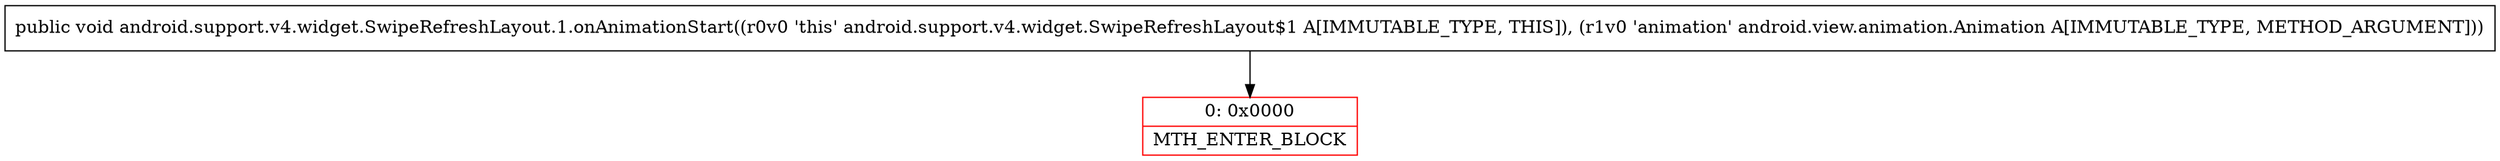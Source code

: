 digraph "CFG forandroid.support.v4.widget.SwipeRefreshLayout.1.onAnimationStart(Landroid\/view\/animation\/Animation;)V" {
subgraph cluster_Region_753417416 {
label = "R(0)";
node [shape=record,color=blue];
}
Node_0 [shape=record,color=red,label="{0\:\ 0x0000|MTH_ENTER_BLOCK\l}"];
MethodNode[shape=record,label="{public void android.support.v4.widget.SwipeRefreshLayout.1.onAnimationStart((r0v0 'this' android.support.v4.widget.SwipeRefreshLayout$1 A[IMMUTABLE_TYPE, THIS]), (r1v0 'animation' android.view.animation.Animation A[IMMUTABLE_TYPE, METHOD_ARGUMENT])) }"];
MethodNode -> Node_0;
}

